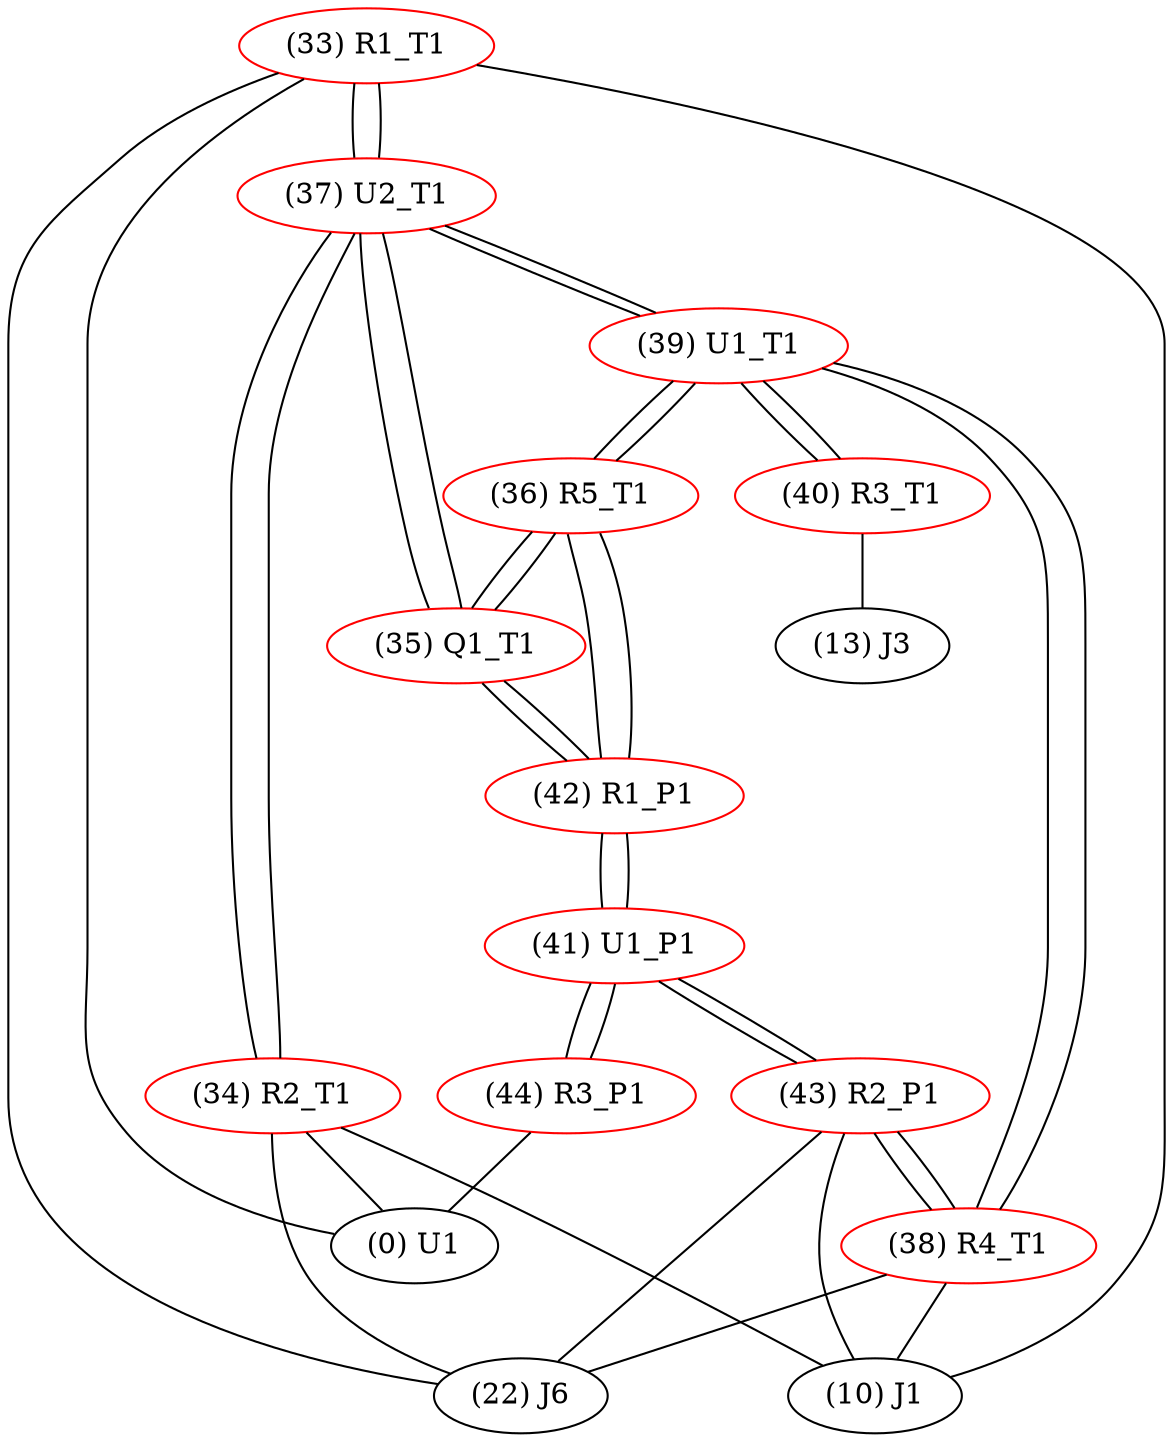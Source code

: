 graph {
	33 [label="(33) R1_T1" color=red]
	10 [label="(10) J1"]
	0 [label="(0) U1"]
	22 [label="(22) J6"]
	37 [label="(37) U2_T1"]
	34 [label="(34) R2_T1" color=red]
	22 [label="(22) J6"]
	10 [label="(10) J1"]
	0 [label="(0) U1"]
	37 [label="(37) U2_T1"]
	35 [label="(35) Q1_T1" color=red]
	37 [label="(37) U2_T1"]
	42 [label="(42) R1_P1"]
	36 [label="(36) R5_T1"]
	36 [label="(36) R5_T1" color=red]
	39 [label="(39) U1_T1"]
	42 [label="(42) R1_P1"]
	35 [label="(35) Q1_T1"]
	37 [label="(37) U2_T1" color=red]
	34 [label="(34) R2_T1"]
	39 [label="(39) U1_T1"]
	33 [label="(33) R1_T1"]
	35 [label="(35) Q1_T1"]
	38 [label="(38) R4_T1" color=red]
	43 [label="(43) R2_P1"]
	22 [label="(22) J6"]
	10 [label="(10) J1"]
	39 [label="(39) U1_T1"]
	39 [label="(39) U1_T1" color=red]
	40 [label="(40) R3_T1"]
	38 [label="(38) R4_T1"]
	37 [label="(37) U2_T1"]
	36 [label="(36) R5_T1"]
	40 [label="(40) R3_T1" color=red]
	13 [label="(13) J3"]
	39 [label="(39) U1_T1"]
	41 [label="(41) U1_P1" color=red]
	44 [label="(44) R3_P1"]
	43 [label="(43) R2_P1"]
	42 [label="(42) R1_P1"]
	42 [label="(42) R1_P1" color=red]
	36 [label="(36) R5_T1"]
	35 [label="(35) Q1_T1"]
	41 [label="(41) U1_P1"]
	43 [label="(43) R2_P1" color=red]
	22 [label="(22) J6"]
	10 [label="(10) J1"]
	38 [label="(38) R4_T1"]
	41 [label="(41) U1_P1"]
	44 [label="(44) R3_P1" color=red]
	0 [label="(0) U1"]
	41 [label="(41) U1_P1"]
	33 -- 10
	33 -- 0
	33 -- 22
	33 -- 37
	34 -- 22
	34 -- 10
	34 -- 0
	34 -- 37
	35 -- 37
	35 -- 42
	35 -- 36
	36 -- 39
	36 -- 42
	36 -- 35
	37 -- 34
	37 -- 39
	37 -- 33
	37 -- 35
	38 -- 43
	38 -- 22
	38 -- 10
	38 -- 39
	39 -- 40
	39 -- 38
	39 -- 37
	39 -- 36
	40 -- 13
	40 -- 39
	41 -- 44
	41 -- 43
	41 -- 42
	42 -- 36
	42 -- 35
	42 -- 41
	43 -- 22
	43 -- 10
	43 -- 38
	43 -- 41
	44 -- 0
	44 -- 41
}